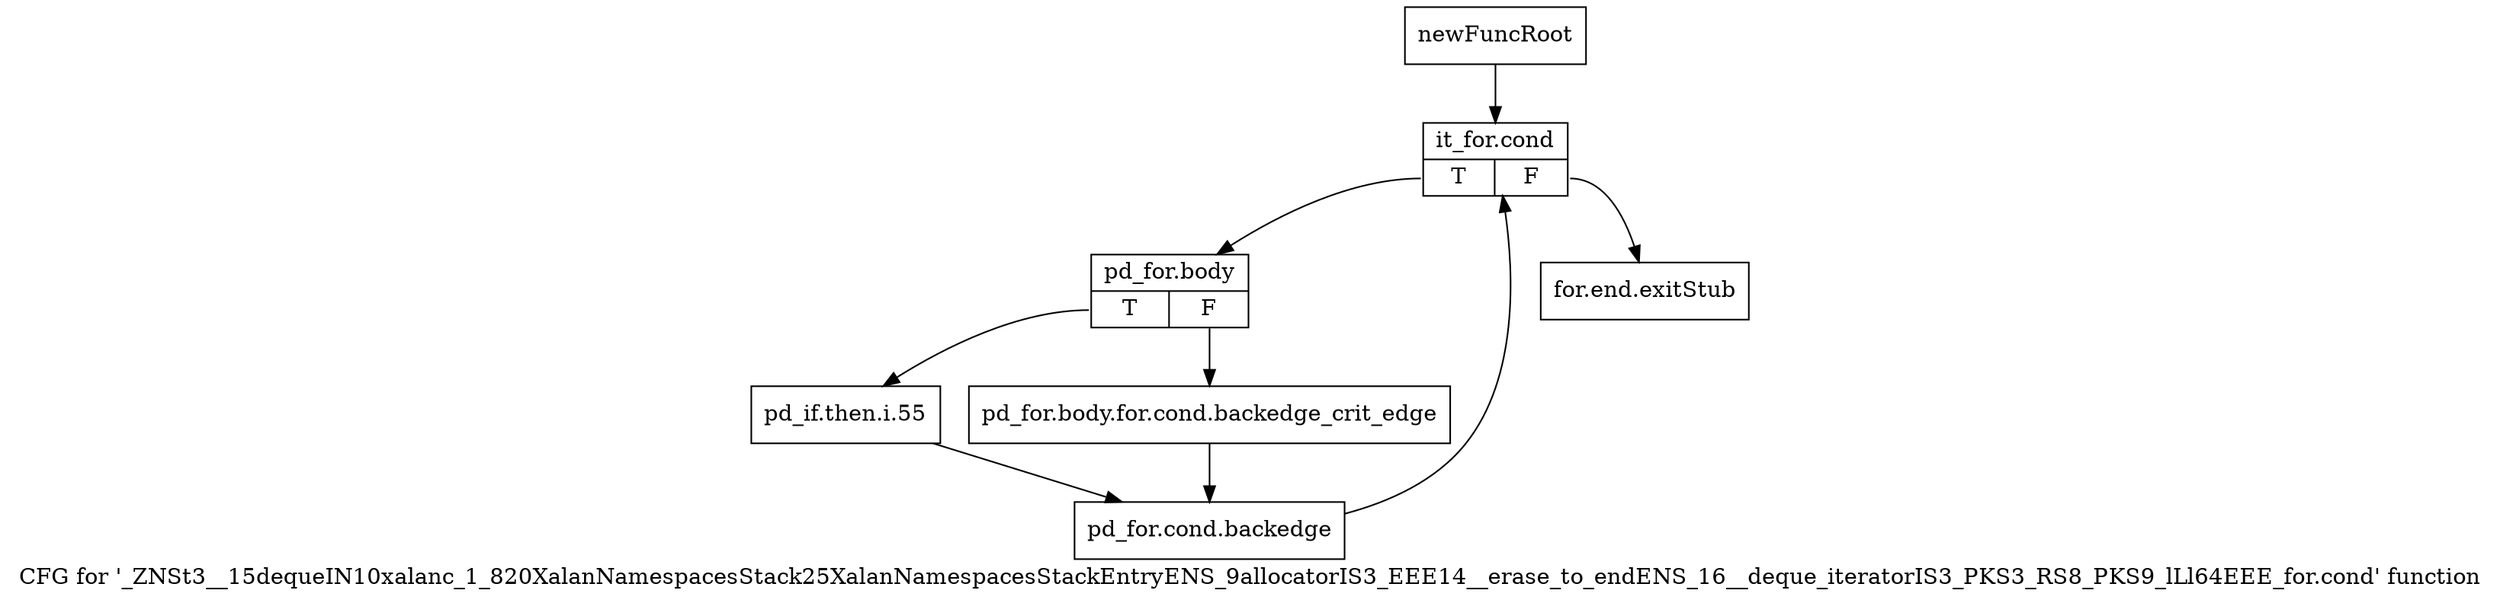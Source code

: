 digraph "CFG for '_ZNSt3__15dequeIN10xalanc_1_820XalanNamespacesStack25XalanNamespacesStackEntryENS_9allocatorIS3_EEE14__erase_to_endENS_16__deque_iteratorIS3_PKS3_RS8_PKS9_lLl64EEE_for.cond' function" {
	label="CFG for '_ZNSt3__15dequeIN10xalanc_1_820XalanNamespacesStack25XalanNamespacesStackEntryENS_9allocatorIS3_EEE14__erase_to_endENS_16__deque_iteratorIS3_PKS3_RS8_PKS9_lLl64EEE_for.cond' function";

	Node0x9cffdd0 [shape=record,label="{newFuncRoot}"];
	Node0x9cffdd0 -> Node0x9cffe70;
	Node0x9cffe20 [shape=record,label="{for.end.exitStub}"];
	Node0x9cffe70 [shape=record,label="{it_for.cond|{<s0>T|<s1>F}}"];
	Node0x9cffe70:s0 -> Node0x9cffec0;
	Node0x9cffe70:s1 -> Node0x9cffe20;
	Node0x9cffec0 [shape=record,label="{pd_for.body|{<s0>T|<s1>F}}"];
	Node0x9cffec0:s0 -> Node0x9cfff60;
	Node0x9cffec0:s1 -> Node0x9cfff10;
	Node0x9cfff10 [shape=record,label="{pd_for.body.for.cond.backedge_crit_edge}"];
	Node0x9cfff10 -> Node0x9cfffb0;
	Node0x9cfff60 [shape=record,label="{pd_if.then.i.55}"];
	Node0x9cfff60 -> Node0x9cfffb0;
	Node0x9cfffb0 [shape=record,label="{pd_for.cond.backedge}"];
	Node0x9cfffb0 -> Node0x9cffe70;
}
